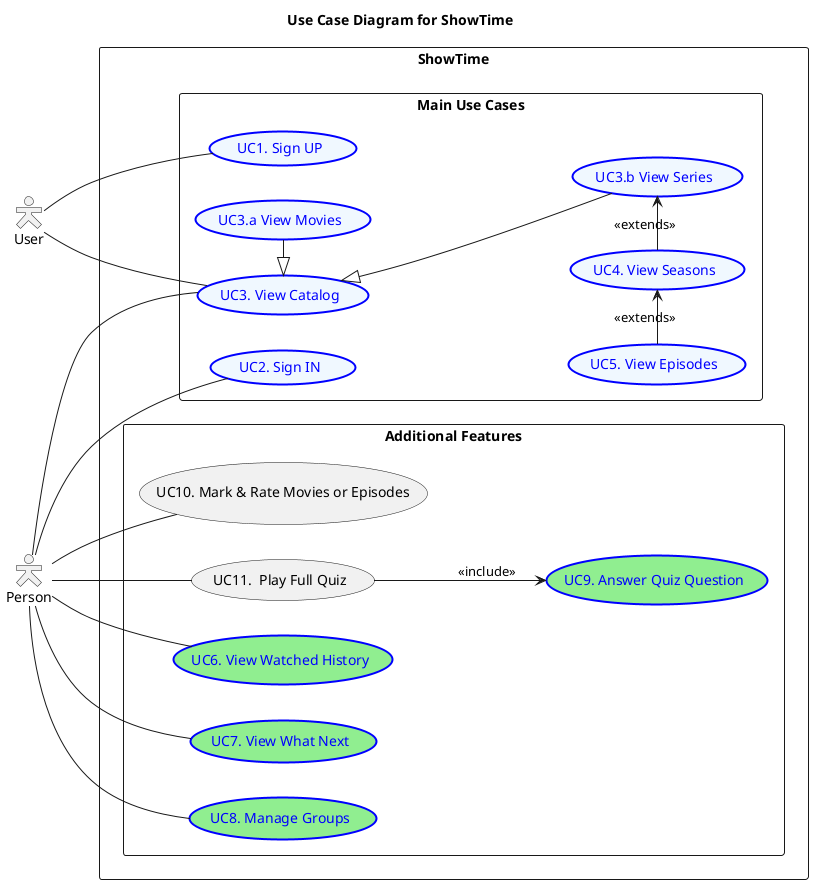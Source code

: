@startuml
left to right direction
skinparam packageStyle rect
skinparam actorStyle Hollow

title Use Case Diagram for ShowTime

actor User as user
actor Person as client

rectangle ShowTime {

    package "Main Use Cases" {
        usecase (UC1. Sign UP)  as UC1 #aliceblue;line:blue;line.bold;text:blue
        usecase (UC2. Sign IN) as UC2  #aliceblue;line:blue;line.bold;text:blue
        usecase (UC3. View Catalog) as UC3  #aliceblue;line:blue;line.bold;text:blue
        usecase (UC3.a View Movies) as UC31 #aliceblue;line:blue;line.bold;text:blue
        usecase (UC3.b View Series) as UC32 #aliceblue;line:blue;line.bold;text:blue
        usecase (UC4. View Seasons) as UC4 #aliceblue;line:blue;line.bold;text:blue
        usecase (UC5. View Episodes) as UC5 #aliceblue;line:blue;line.bold;text:blue
    }

    package "Additional Features" {
        usecase (UC6. View Watched History) as UC6 #lightgreen;line:blue;line.bold;text:blue
        usecase (UC7. View What Next) as UC7 #lightgreen;line:blue;line.bold;text:blue
        usecase (UC8. Manage Groups) as UC8 #lightgreen;line:blue;line.bold;text:blue
        usecase (UC9. Answer Quiz Question) as UC9 #lightgreen;line:blue;line.bold;text:blue
        usecase (UC10. Mark & Rate Movies or Episodes) as UC10
        usecase (UC11.  Play Full Quiz) as UC11
    }

    user -- UC1
    user -- UC3
    client -- UC3
    client -- UC2

    client -- UC6
    client -- UC7
    client -- UC8
    client -- UC10
    client -- UC11

    UC3 <|-- UC32

    UC4 -> UC32 : <<extends>>
    UC5 -right-> UC4 : <<extends>>
    UC3 <|- UC31

    UC11 --> UC9 : <<include>>

}

@enduml
